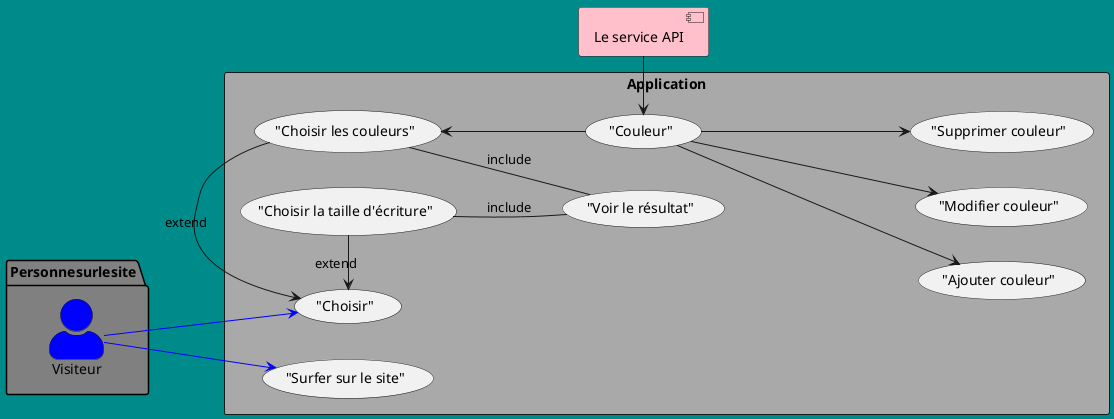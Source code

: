 @startuml Codecouleur
left to right direction
skinparam actorStyle awesome
skinparam BackgroundColor #DarkCyan
package Personnesurlesite #Grey {
actor Visiteur as VIS #Blue
}

[Le service API] as API #pink


Rectangle Application #DarkGrey {

    ("Surfer sur le site") as SURF
    ("Choisir") as CHO
    ("Choisir les couleurs") as CHOCOULEUR  
    ("Choisir la taille d'écriture") as CHOTAILLE
    ("Voir le résultat") as VOI
    ("Couleur") as COU
    ("Ajouter couleur") as COUNEW
    ("Modifier couleur") as COUEDIT
    ("Supprimer couleur") as COUDELETE    

    VIS-->SURF #Blue
    VIS-->CHO #Blue
    CHOCOULEUR-left-->CHO : extend
    CHOTAILLE-left->CHO : extend
    VOI-up-CHOCOULEUR : include
    VOI-up-CHOTAILLE : include
    COU---->COUNEW
    COU---->COUEDIT
    COU---->COUDELETE
    COU-up->CHOCOULEUR
   
    API-left->COU
}

@enduml
